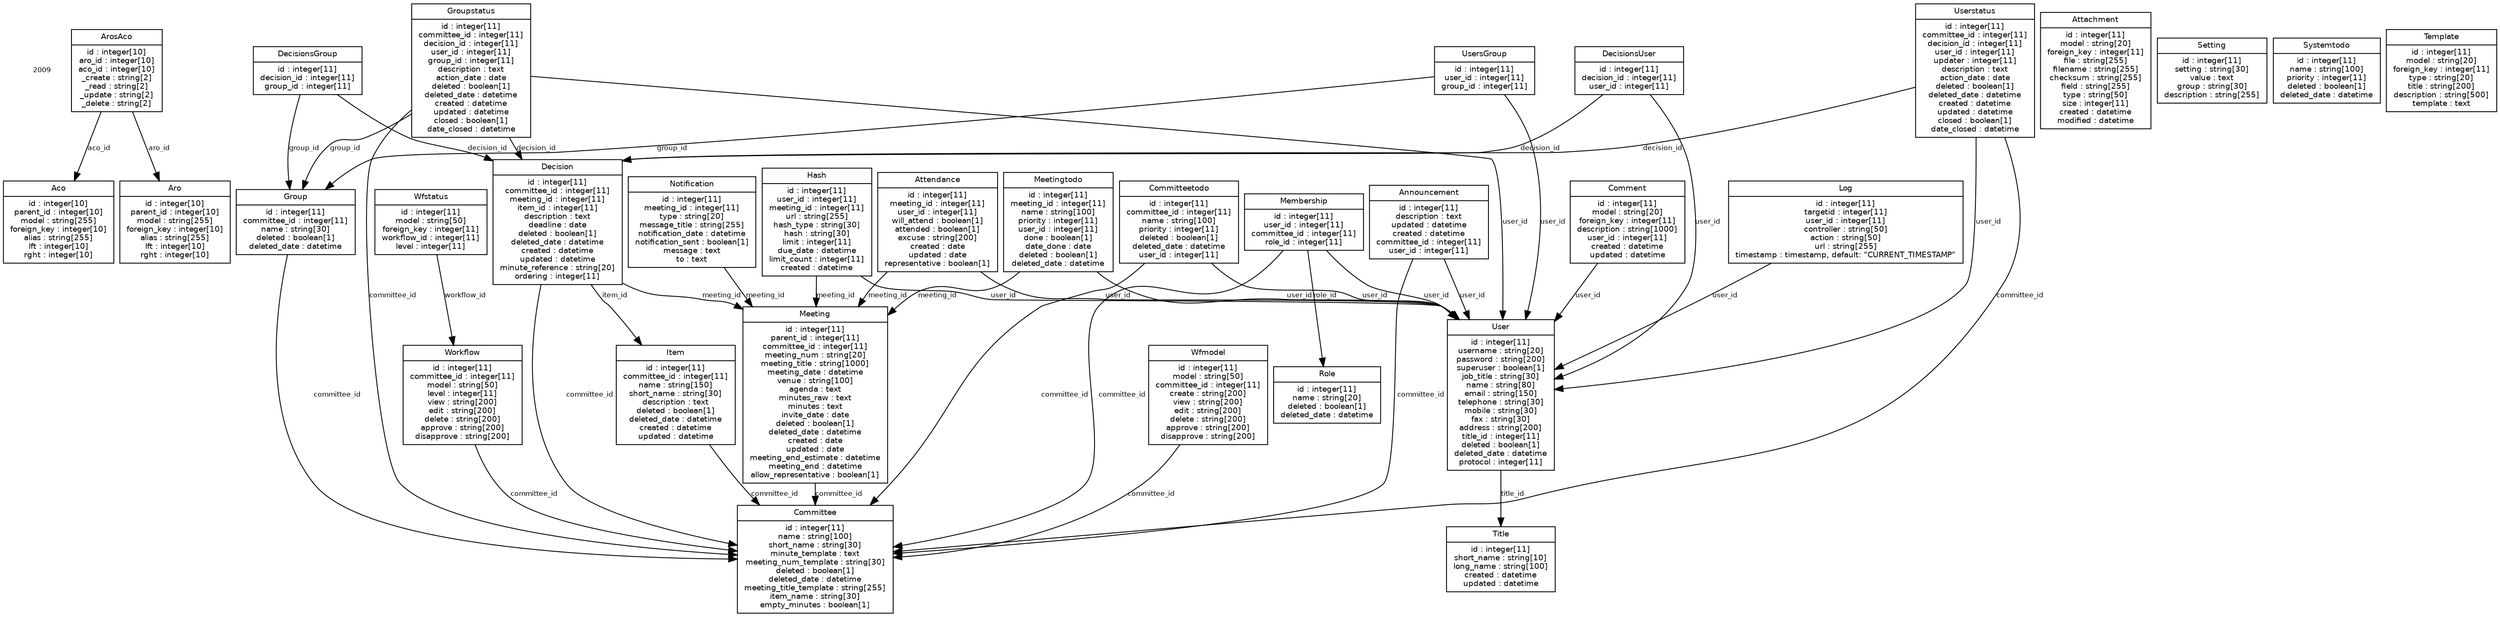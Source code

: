 digraph G {
	overlap=false;
	splines=true;
	node [fontname="Helvetica",fontsize=9];
	edge [fontname="Helvetica",fontsize=8];
	ranksep=0.1;
	nodesep=0.1;
	_schema_info [shape="plaintext", label="2009", fontname="Helvetica",fontsize=8];
	"Aco" [label="{Aco|id : integer[10]\nparent_id : integer[10]\nmodel : string[255]\nforeign_key : integer[10]\nalias : string[255]\nlft : integer[10]\nrght : integer[10]\n}" shape="record"];
	"Announcement" [label="{Announcement|id : integer[11]\ndescription : text\nupdated : datetime\ncreated : datetime\ncommittee_id : integer[11]\nuser_id : integer[11]\n}" shape="record"];
	"Aro" [label="{Aro|id : integer[10]\nparent_id : integer[10]\nmodel : string[255]\nforeign_key : integer[10]\nalias : string[255]\nlft : integer[10]\nrght : integer[10]\n}" shape="record"];
	"ArosAco" [label="{ArosAco|id : integer[10]\naro_id : integer[10]\naco_id : integer[10]\n_create : string[2]\n_read : string[2]\n_update : string[2]\n_delete : string[2]\n}" shape="record"];
	"Attachment" [label="{Attachment|id : integer[11]\nmodel : string[20]\nforeign_key : integer[11]\nfile : string[255]\nfilename : string[255]\nchecksum : string[255]\nfield : string[255]\ntype : string[50]\nsize : integer[11]\ncreated : datetime\nmodified : datetime\n}" shape="record"];
	"Attendance" [label="{Attendance|id : integer[11]\nmeeting_id : integer[11]\nuser_id : integer[11]\nwill_attend : boolean[1]\nattended : boolean[1]\nexcuse : string[200]\ncreated : date\nupdated : date\nrepresentative : boolean[1]\n}" shape="record"];
	"Comment" [label="{Comment|id : integer[11]\nmodel : string[20]\nforeign_key : integer[11]\ndescription : string[1000]\nuser_id : integer[11]\ncreated : datetime\nupdated : datetime\n}" shape="record"];
	"Committee" [label="{Committee|id : integer[11]\nname : string[100]\nshort_name : string[30]\nminute_template : text\nmeeting_num_template : string[30]\ndeleted : boolean[1]\ndeleted_date : datetime\nmeeting_title_template : string[255]\nitem_name : string[30]\nempty_minutes : boolean[1]\n}" shape="record"];
	"Committeetodo" [label="{Committeetodo|id : integer[11]\ncommittee_id : integer[11]\nname : string[100]\npriority : integer[11]\ndeleted : boolean[1]\ndeleted_date : datetime\nuser_id : integer[11]\n}" shape="record"];
	"Decision" [label="{Decision|id : integer[11]\ncommittee_id : integer[11]\nmeeting_id : integer[11]\nitem_id : integer[11]\ndescription : text\ndeadline : date\ndeleted : boolean[1]\ndeleted_date : datetime\ncreated : datetime\nupdated : datetime\nminute_reference : string[20]\nordering : integer[11]\n}" shape="record"];
	"DecisionsGroup" [label="{DecisionsGroup|id : integer[11]\ndecision_id : integer[11]\ngroup_id : integer[11]\n}" shape="record"];
	"DecisionsUser" [label="{DecisionsUser|id : integer[11]\ndecision_id : integer[11]\nuser_id : integer[11]\n}" shape="record"];
	"Group" [label="{Group|id : integer[11]\ncommittee_id : integer[11]\nname : string[30]\ndeleted : boolean[1]\ndeleted_date : datetime\n}" shape="record"];
	"Groupstatus" [label="{Groupstatus|id : integer[11]\ncommittee_id : integer[11]\ndecision_id : integer[11]\nuser_id : integer[11]\ngroup_id : integer[11]\ndescription : text\naction_date : date\ndeleted : boolean[1]\ndeleted_date : datetime\ncreated : datetime\nupdated : datetime\nclosed : boolean[1]\ndate_closed : datetime\n}" shape="record"];
	"Hash" [label="{Hash|id : integer[11]\nuser_id : integer[11]\nmeeting_id : integer[11]\nurl : string[255]\nhash_type : string[30]\nhash : string[30]\nlimit : integer[11]\ndue_date : datetime\nlimit_count : integer[11]\ncreated : datetime\n}" shape="record"];
	"Item" [label="{Item|id : integer[11]\ncommittee_id : integer[11]\nname : string[150]\nshort_name : string[30]\ndescription : text\ndeleted : boolean[1]\ndeleted_date : datetime\ncreated : datetime\nupdated : datetime\n}" shape="record"];
	"Log" [label="{Log|id : integer[11]\ntargetid : integer[11]\nuser_id : integer[11]\ncontroller : string[50]\naction : string[50]\nurl : string[255]\ntimestamp : timestamp, default: \"CURRENT_TIMESTAMP\"\n}" shape="record"];
	"Meeting" [label="{Meeting|id : integer[11]\nparent_id : integer[11]\ncommittee_id : integer[11]\nmeeting_num : string[20]\nmeeting_title : string[1000]\nmeeting_date : datetime\nvenue : string[100]\nagenda : text\nminutes_raw : text\nminutes : text\ninvite_date : date\ndeleted : boolean[1]\ndeleted_date : datetime\ncreated : date\nupdated : date\nmeeting_end_estimate : datetime\nmeeting_end : datetime\nallow_representative : boolean[1]\n}" shape="record"];
	"Meetingtodo" [label="{Meetingtodo|id : integer[11]\nmeeting_id : integer[11]\nname : string[100]\npriority : integer[11]\nuser_id : integer[11]\ndone : boolean[1]\ndate_done : date\ndeleted : boolean[1]\ndeleted_date : datetime\n}" shape="record"];
	"Membership" [label="{Membership|id : integer[11]\nuser_id : integer[11]\ncommittee_id : integer[11]\nrole_id : integer[11]\n}" shape="record"];
	"Notification" [label="{Notification|id : integer[11]\nmeeting_id : integer[11]\ntype : string[20]\nmessage_title : string[255]\nnotification_date : datetime\nnotification_sent : boolean[1]\nmessage : text\nto : text\n}" shape="record"];
	"Role" [label="{Role|id : integer[11]\nname : string[20]\ndeleted : boolean[1]\ndeleted_date : datetime\n}" shape="record"];
	"Setting" [label="{Setting|id : integer[11]\nsetting : string[30]\nvalue : text\ngroup : string[30]\ndescription : string[255]\n}" shape="record"];
	"Systemtodo" [label="{Systemtodo|id : integer[11]\nname : string[100]\npriority : integer[11]\ndeleted : boolean[1]\ndeleted_date : datetime\n}" shape="record"];
	"Template" [label="{Template|id : integer[11]\nmodel : string[20]\nforeign_key : integer[11]\ntype : string[20]\ntitle : string[200]\ndescription : string[500]\ntemplate : text\n}" shape="record"];
	"Title" [label="{Title|id : integer[11]\nshort_name : string[10]\nlong_name : string[100]\ncreated : datetime\nupdated : datetime\n}" shape="record"];
	"User" [label="{User|id : integer[11]\nusername : string[20]\npassword : string[200]\nsuperuser : boolean[1]\njob_title : string[30]\nname : string[80]\nemail : string[150]\ntelephone : string[30]\nmobile : string[30]\nfax : string[30]\naddress : string[200]\ntitle_id : integer[11]\ndeleted : boolean[1]\ndeleted_date : datetime\nprotocol : integer[11]\n}" shape="record"];
	"UsersGroup" [label="{UsersGroup|id : integer[11]\nuser_id : integer[11]\ngroup_id : integer[11]\n}" shape="record"];
	"Userstatus" [label="{Userstatus|id : integer[11]\ncommittee_id : integer[11]\ndecision_id : integer[11]\nuser_id : integer[11]\nupdater : integer[11]\ndescription : text\naction_date : date\ndeleted : boolean[1]\ndeleted_date : datetime\ncreated : datetime\nupdated : datetime\nclosed : boolean[1]\ndate_closed : datetime\n}" shape="record"];
	"Wfmodel" [label="{Wfmodel|id : integer[11]\nmodel : string[50]\ncommittee_id : integer[11]\ncreate : string[200]\nview : string[200]\nedit : string[200]\ndelete : string[200]\napprove : string[200]\ndisapprove : string[200]\n}" shape="record"];
	"Wfstatus" [label="{Wfstatus|id : integer[11]\nmodel : string[50]\nforeign_key : integer[11]\nworkflow_id : integer[11]\nlevel : integer[11]\n}" shape="record"];
	"Workflow" [label="{Workflow|id : integer[11]\ncommittee_id : integer[11]\nmodel : string[50]\nlevel : integer[11]\nview : string[200]\nedit : string[200]\ndelete : string[200]\napprove : string[200]\ndisapprove : string[200]\n}" shape="record"];
	"Announcement" -> "Committee" [label="committee_id"]
	"Announcement" -> "User" [label="user_id"]
	"ArosAco" -> "Aro" [label="aro_id"]
	"ArosAco" -> "Aco" [label="aco_id"]
	"Attendance" -> "Meeting" [label="meeting_id"]
	"Attendance" -> "User" [label="user_id"]
	"Comment" -> "User" [label="user_id"]
	"Committeetodo" -> "Committee" [label="committee_id"]
	"Committeetodo" -> "User" [label="user_id"]
	"Decision" -> "Committee" [label="committee_id"]
	"Decision" -> "Meeting" [label="meeting_id"]
	"Decision" -> "Item" [label="item_id"]
	"DecisionsGroup" -> "Decision" [label="decision_id"]
	"DecisionsGroup" -> "Group" [label="group_id"]
	"DecisionsUser" -> "Decision" [label="decision_id"]
	"DecisionsUser" -> "User" [label="user_id"]
	"Group" -> "Committee" [label="committee_id"]
	"Groupstatus" -> "Committee" [label="committee_id"]
	"Groupstatus" -> "Decision" [label="decision_id"]
	"Groupstatus" -> "User" [label="user_id"]
	"Groupstatus" -> "Group" [label="group_id"]
	"Hash" -> "User" [label="user_id"]
	"Hash" -> "Meeting" [label="meeting_id"]
	"Item" -> "Committee" [label="committee_id"]
	"Log" -> "User" [label="user_id"]
	"Meeting" -> "Committee" [label="committee_id"]
	"Meetingtodo" -> "Meeting" [label="meeting_id"]
	"Meetingtodo" -> "User" [label="user_id"]
	"Membership" -> "User" [label="user_id"]
	"Membership" -> "Committee" [label="committee_id"]
	"Membership" -> "Role" [label="role_id"]
	"Notification" -> "Meeting" [label="meeting_id"]
	"User" -> "Title" [label="title_id"]
	"UsersGroup" -> "User" [label="user_id"]
	"UsersGroup" -> "Group" [label="group_id"]
	"Userstatus" -> "Committee" [label="committee_id"]
	"Userstatus" -> "Decision" [label="decision_id"]
	"Userstatus" -> "User" [label="user_id"]
	"Wfmodel" -> "Committee" [label="committee_id"]
	"Wfstatus" -> "Workflow" [label="workflow_id"]
	"Workflow" -> "Committee" [label="committee_id"]
}

